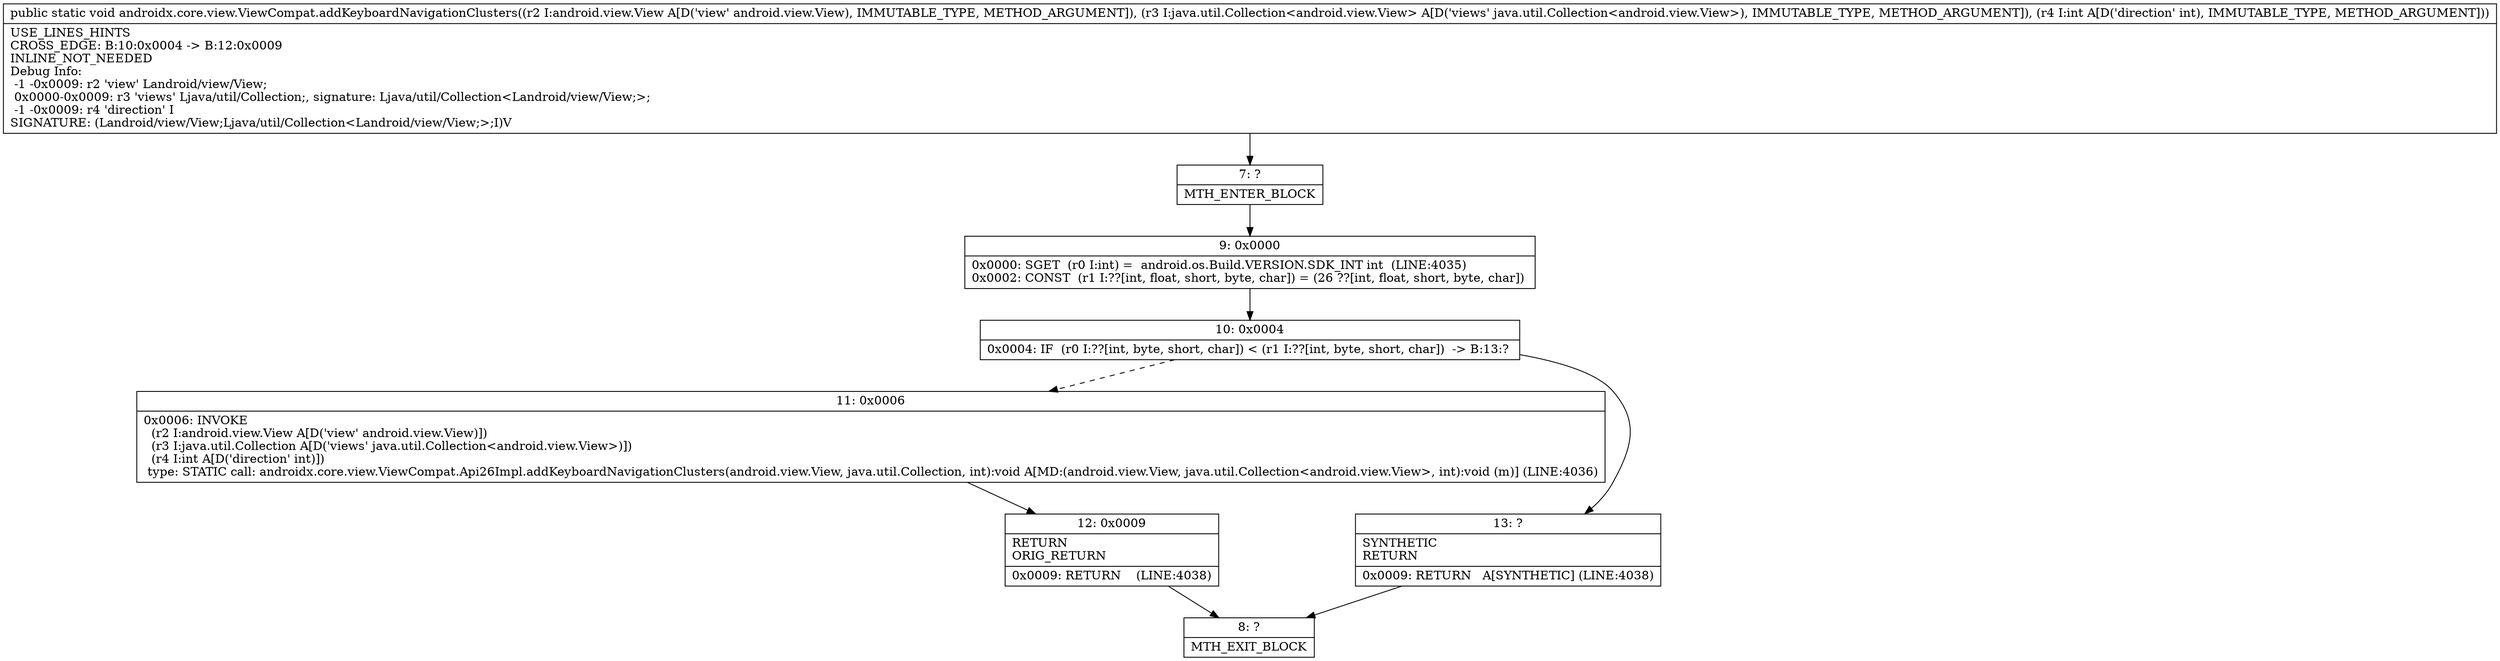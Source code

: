 digraph "CFG forandroidx.core.view.ViewCompat.addKeyboardNavigationClusters(Landroid\/view\/View;Ljava\/util\/Collection;I)V" {
Node_7 [shape=record,label="{7\:\ ?|MTH_ENTER_BLOCK\l}"];
Node_9 [shape=record,label="{9\:\ 0x0000|0x0000: SGET  (r0 I:int) =  android.os.Build.VERSION.SDK_INT int  (LINE:4035)\l0x0002: CONST  (r1 I:??[int, float, short, byte, char]) = (26 ??[int, float, short, byte, char]) \l}"];
Node_10 [shape=record,label="{10\:\ 0x0004|0x0004: IF  (r0 I:??[int, byte, short, char]) \< (r1 I:??[int, byte, short, char])  \-\> B:13:? \l}"];
Node_11 [shape=record,label="{11\:\ 0x0006|0x0006: INVOKE  \l  (r2 I:android.view.View A[D('view' android.view.View)])\l  (r3 I:java.util.Collection A[D('views' java.util.Collection\<android.view.View\>)])\l  (r4 I:int A[D('direction' int)])\l type: STATIC call: androidx.core.view.ViewCompat.Api26Impl.addKeyboardNavigationClusters(android.view.View, java.util.Collection, int):void A[MD:(android.view.View, java.util.Collection\<android.view.View\>, int):void (m)] (LINE:4036)\l}"];
Node_12 [shape=record,label="{12\:\ 0x0009|RETURN\lORIG_RETURN\l|0x0009: RETURN    (LINE:4038)\l}"];
Node_8 [shape=record,label="{8\:\ ?|MTH_EXIT_BLOCK\l}"];
Node_13 [shape=record,label="{13\:\ ?|SYNTHETIC\lRETURN\l|0x0009: RETURN   A[SYNTHETIC] (LINE:4038)\l}"];
MethodNode[shape=record,label="{public static void androidx.core.view.ViewCompat.addKeyboardNavigationClusters((r2 I:android.view.View A[D('view' android.view.View), IMMUTABLE_TYPE, METHOD_ARGUMENT]), (r3 I:java.util.Collection\<android.view.View\> A[D('views' java.util.Collection\<android.view.View\>), IMMUTABLE_TYPE, METHOD_ARGUMENT]), (r4 I:int A[D('direction' int), IMMUTABLE_TYPE, METHOD_ARGUMENT]))  | USE_LINES_HINTS\lCROSS_EDGE: B:10:0x0004 \-\> B:12:0x0009\lINLINE_NOT_NEEDED\lDebug Info:\l  \-1 \-0x0009: r2 'view' Landroid\/view\/View;\l  0x0000\-0x0009: r3 'views' Ljava\/util\/Collection;, signature: Ljava\/util\/Collection\<Landroid\/view\/View;\>;\l  \-1 \-0x0009: r4 'direction' I\lSIGNATURE: (Landroid\/view\/View;Ljava\/util\/Collection\<Landroid\/view\/View;\>;I)V\l}"];
MethodNode -> Node_7;Node_7 -> Node_9;
Node_9 -> Node_10;
Node_10 -> Node_11[style=dashed];
Node_10 -> Node_13;
Node_11 -> Node_12;
Node_12 -> Node_8;
Node_13 -> Node_8;
}

